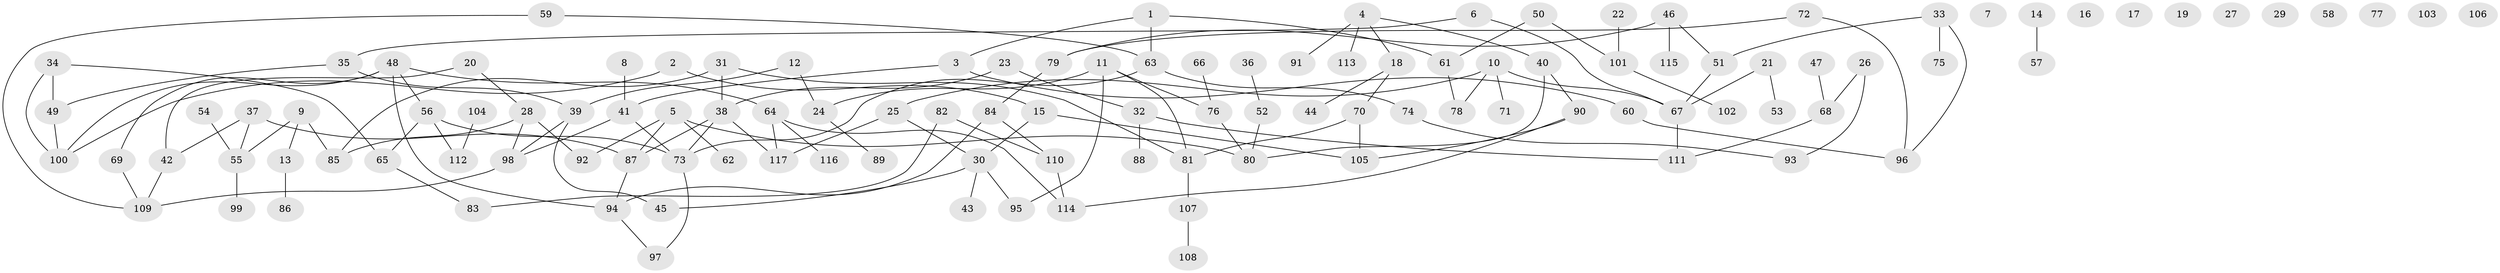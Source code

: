 // coarse degree distribution, {0: 0.1724137931034483, 1: 0.27586206896551724, 3: 0.1206896551724138, 6: 0.06896551724137931, 2: 0.1724137931034483, 4: 0.10344827586206896, 7: 0.034482758620689655, 8: 0.034482758620689655, 5: 0.017241379310344827}
// Generated by graph-tools (version 1.1) at 2025/43/03/04/25 21:43:51]
// undirected, 117 vertices, 137 edges
graph export_dot {
graph [start="1"]
  node [color=gray90,style=filled];
  1;
  2;
  3;
  4;
  5;
  6;
  7;
  8;
  9;
  10;
  11;
  12;
  13;
  14;
  15;
  16;
  17;
  18;
  19;
  20;
  21;
  22;
  23;
  24;
  25;
  26;
  27;
  28;
  29;
  30;
  31;
  32;
  33;
  34;
  35;
  36;
  37;
  38;
  39;
  40;
  41;
  42;
  43;
  44;
  45;
  46;
  47;
  48;
  49;
  50;
  51;
  52;
  53;
  54;
  55;
  56;
  57;
  58;
  59;
  60;
  61;
  62;
  63;
  64;
  65;
  66;
  67;
  68;
  69;
  70;
  71;
  72;
  73;
  74;
  75;
  76;
  77;
  78;
  79;
  80;
  81;
  82;
  83;
  84;
  85;
  86;
  87;
  88;
  89;
  90;
  91;
  92;
  93;
  94;
  95;
  96;
  97;
  98;
  99;
  100;
  101;
  102;
  103;
  104;
  105;
  106;
  107;
  108;
  109;
  110;
  111;
  112;
  113;
  114;
  115;
  116;
  117;
  1 -- 3;
  1 -- 61;
  1 -- 63;
  2 -- 15;
  2 -- 100;
  3 -- 41;
  3 -- 60;
  4 -- 18;
  4 -- 40;
  4 -- 91;
  4 -- 113;
  5 -- 62;
  5 -- 80;
  5 -- 87;
  5 -- 92;
  6 -- 35;
  6 -- 67;
  8 -- 41;
  9 -- 13;
  9 -- 55;
  9 -- 85;
  10 -- 25;
  10 -- 67;
  10 -- 71;
  10 -- 78;
  11 -- 24;
  11 -- 76;
  11 -- 81;
  11 -- 95;
  12 -- 24;
  12 -- 39;
  13 -- 86;
  14 -- 57;
  15 -- 30;
  15 -- 105;
  18 -- 44;
  18 -- 70;
  20 -- 28;
  20 -- 42;
  21 -- 53;
  21 -- 67;
  22 -- 101;
  23 -- 32;
  23 -- 38;
  24 -- 89;
  25 -- 30;
  25 -- 117;
  26 -- 68;
  26 -- 93;
  28 -- 85;
  28 -- 92;
  28 -- 98;
  30 -- 43;
  30 -- 45;
  30 -- 95;
  31 -- 38;
  31 -- 81;
  31 -- 85;
  32 -- 88;
  32 -- 111;
  33 -- 51;
  33 -- 75;
  33 -- 96;
  34 -- 49;
  34 -- 65;
  34 -- 100;
  35 -- 39;
  35 -- 49;
  36 -- 52;
  37 -- 42;
  37 -- 55;
  37 -- 87;
  38 -- 73;
  38 -- 87;
  38 -- 117;
  39 -- 45;
  39 -- 98;
  40 -- 80;
  40 -- 90;
  41 -- 73;
  41 -- 98;
  42 -- 109;
  46 -- 51;
  46 -- 79;
  46 -- 115;
  47 -- 68;
  48 -- 56;
  48 -- 64;
  48 -- 69;
  48 -- 94;
  48 -- 100;
  49 -- 100;
  50 -- 61;
  50 -- 101;
  51 -- 67;
  52 -- 80;
  54 -- 55;
  55 -- 99;
  56 -- 65;
  56 -- 73;
  56 -- 112;
  59 -- 63;
  59 -- 109;
  60 -- 96;
  61 -- 78;
  63 -- 73;
  63 -- 74;
  64 -- 114;
  64 -- 116;
  64 -- 117;
  65 -- 83;
  66 -- 76;
  67 -- 111;
  68 -- 111;
  69 -- 109;
  70 -- 81;
  70 -- 105;
  72 -- 79;
  72 -- 96;
  73 -- 97;
  74 -- 93;
  76 -- 80;
  79 -- 84;
  81 -- 107;
  82 -- 83;
  82 -- 110;
  84 -- 94;
  84 -- 110;
  87 -- 94;
  90 -- 105;
  90 -- 114;
  94 -- 97;
  98 -- 109;
  101 -- 102;
  104 -- 112;
  107 -- 108;
  110 -- 114;
}
